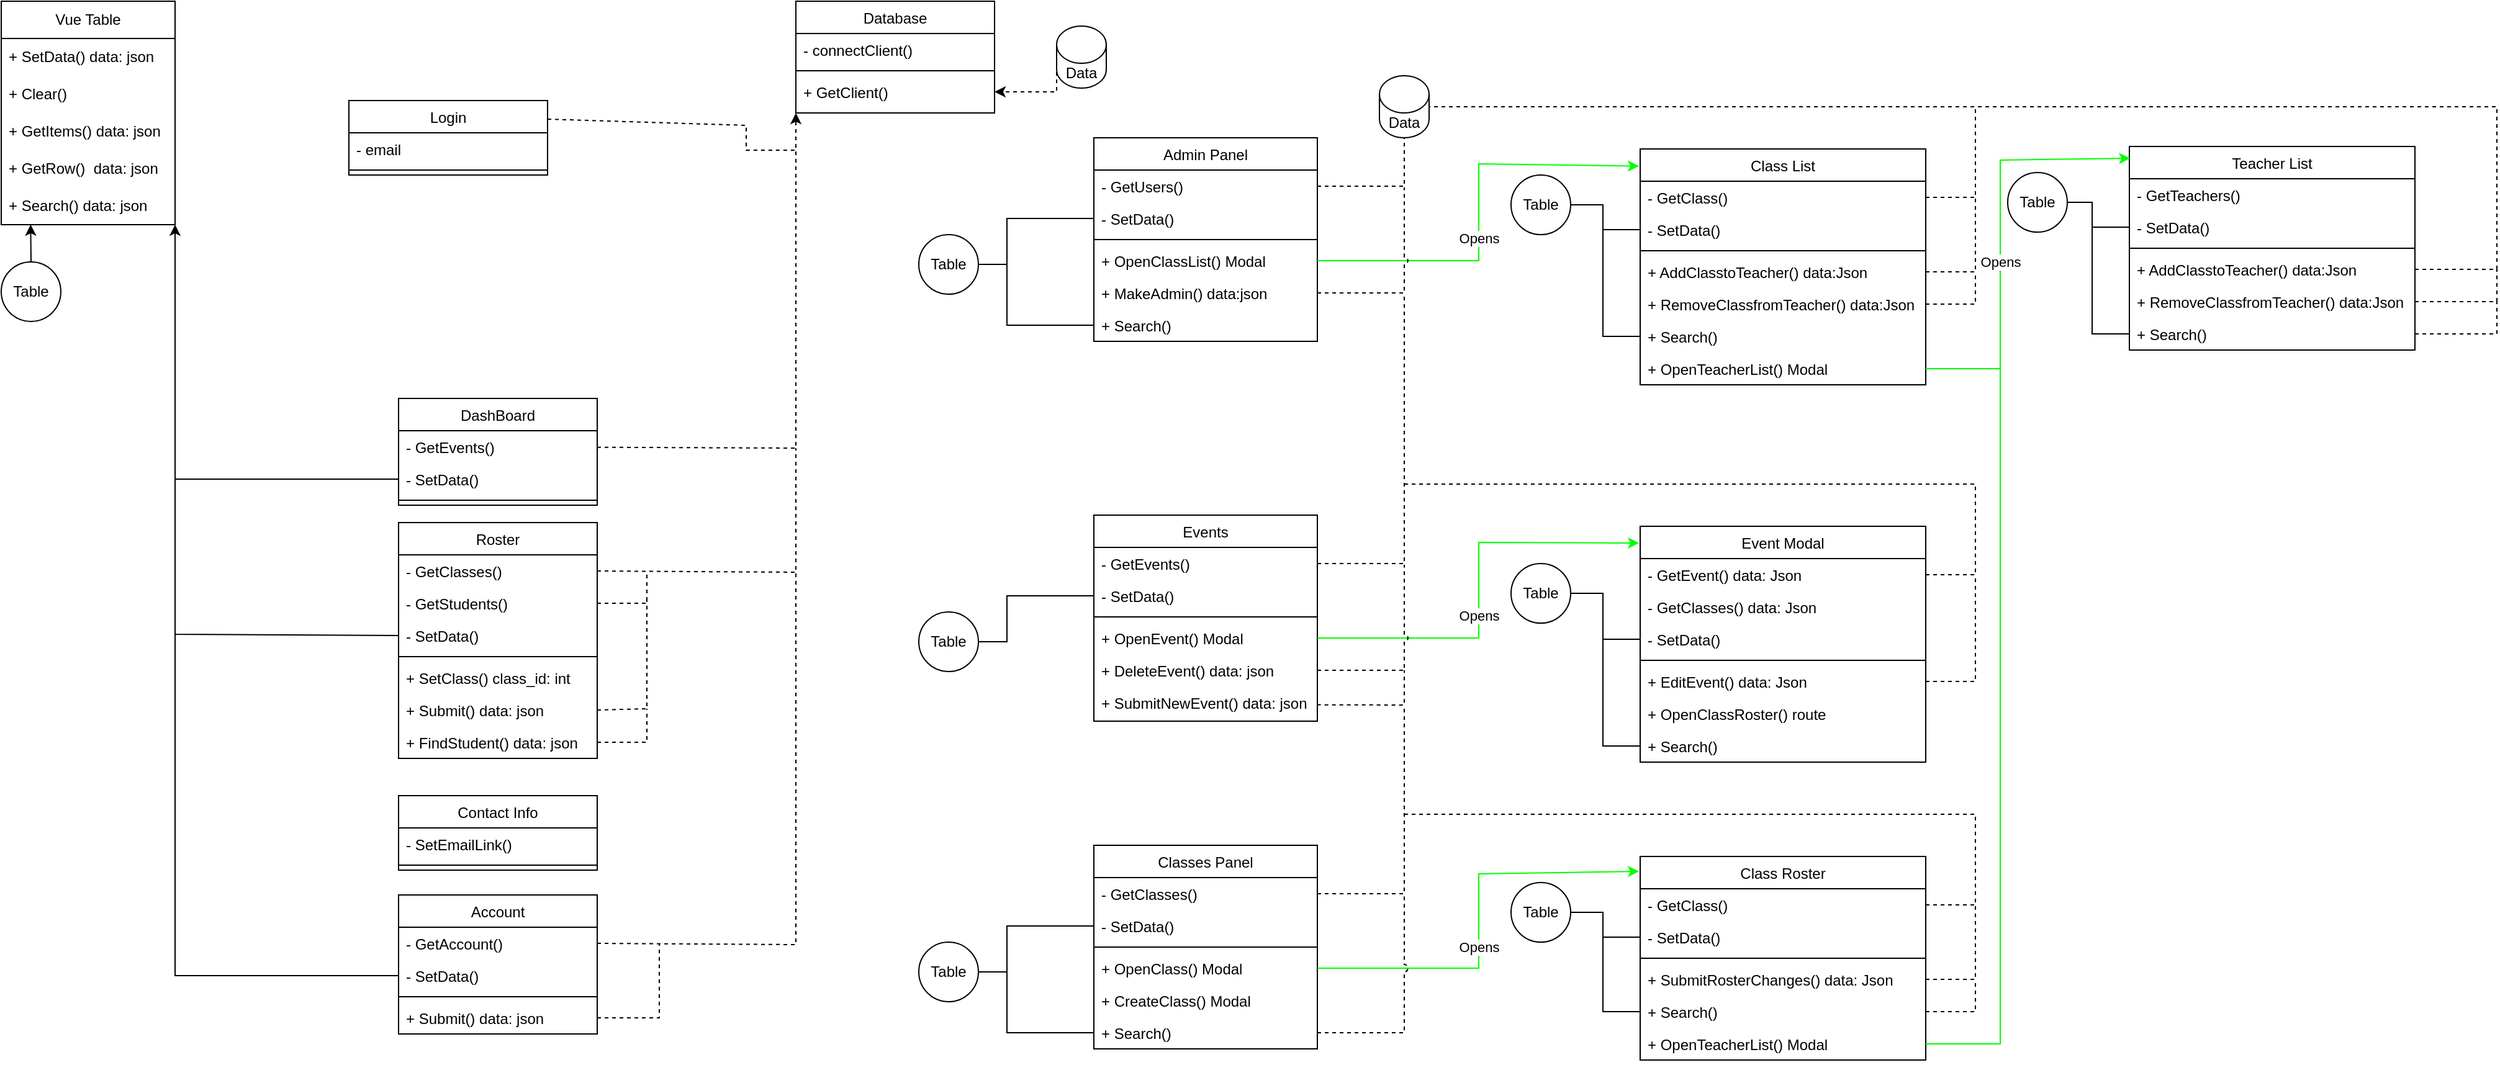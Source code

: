 <mxfile version="22.1.8" type="device">
  <diagram id="C5RBs43oDa-KdzZeNtuy" name="Page-1">
    <mxGraphModel dx="954" dy="557" grid="1" gridSize="10" guides="1" tooltips="1" connect="1" arrows="1" fold="1" page="1" pageScale="1" pageWidth="827" pageHeight="1169" math="0" shadow="0">
      <root>
        <mxCell id="WIyWlLk6GJQsqaUBKTNV-0" />
        <mxCell id="WIyWlLk6GJQsqaUBKTNV-1" parent="WIyWlLk6GJQsqaUBKTNV-0" />
        <mxCell id="zkfFHV4jXpPFQw0GAbJ--17" value="Login" style="swimlane;fontStyle=0;align=center;verticalAlign=top;childLayout=stackLayout;horizontal=1;startSize=26;horizontalStack=0;resizeParent=1;resizeLast=0;collapsible=1;marginBottom=0;rounded=0;shadow=0;strokeWidth=1;" parent="WIyWlLk6GJQsqaUBKTNV-1" vertex="1">
          <mxGeometry x="320" y="120" width="160" height="60" as="geometry">
            <mxRectangle x="550" y="140" width="160" height="26" as="alternateBounds" />
          </mxGeometry>
        </mxCell>
        <mxCell id="zkfFHV4jXpPFQw0GAbJ--18" value="- email" style="text;align=left;verticalAlign=top;spacingLeft=4;spacingRight=4;overflow=hidden;rotatable=0;points=[[0,0.5],[1,0.5]];portConstraint=eastwest;rounded=0;" parent="zkfFHV4jXpPFQw0GAbJ--17" vertex="1">
          <mxGeometry y="26" width="160" height="26" as="geometry" />
        </mxCell>
        <mxCell id="zkfFHV4jXpPFQw0GAbJ--23" value="" style="line;html=1;strokeWidth=1;align=left;verticalAlign=middle;spacingTop=-1;spacingLeft=3;spacingRight=3;rotatable=0;labelPosition=right;points=[];portConstraint=eastwest;rounded=0;" parent="zkfFHV4jXpPFQw0GAbJ--17" vertex="1">
          <mxGeometry y="52" width="160" height="8" as="geometry" />
        </mxCell>
        <mxCell id="TysLrYT8rAFehXra0f7t-1" value="Vue Table" style="swimlane;fontStyle=0;childLayout=stackLayout;horizontal=1;startSize=30;horizontalStack=0;resizeParent=1;resizeParentMax=0;resizeLast=0;collapsible=1;marginBottom=0;whiteSpace=wrap;html=1;rounded=0;" parent="WIyWlLk6GJQsqaUBKTNV-1" vertex="1">
          <mxGeometry x="40" y="40" width="140" height="180" as="geometry" />
        </mxCell>
        <mxCell id="TysLrYT8rAFehXra0f7t-2" value="+ SetData() data: json" style="text;strokeColor=none;fillColor=none;align=left;verticalAlign=middle;spacingLeft=4;spacingRight=4;overflow=hidden;points=[[0,0.5],[1,0.5]];portConstraint=eastwest;rotatable=0;whiteSpace=wrap;html=1;rounded=0;" parent="TysLrYT8rAFehXra0f7t-1" vertex="1">
          <mxGeometry y="30" width="140" height="30" as="geometry" />
        </mxCell>
        <mxCell id="TysLrYT8rAFehXra0f7t-3" value="+ Clear()" style="text;strokeColor=none;fillColor=none;align=left;verticalAlign=middle;spacingLeft=4;spacingRight=4;overflow=hidden;points=[[0,0.5],[1,0.5]];portConstraint=eastwest;rotatable=0;whiteSpace=wrap;html=1;rounded=0;" parent="TysLrYT8rAFehXra0f7t-1" vertex="1">
          <mxGeometry y="60" width="140" height="30" as="geometry" />
        </mxCell>
        <mxCell id="TysLrYT8rAFehXra0f7t-4" value="+ GetItems() data: json" style="text;strokeColor=none;fillColor=none;align=left;verticalAlign=middle;spacingLeft=4;spacingRight=4;overflow=hidden;points=[[0,0.5],[1,0.5]];portConstraint=eastwest;rotatable=0;whiteSpace=wrap;html=1;rounded=0;" parent="TysLrYT8rAFehXra0f7t-1" vertex="1">
          <mxGeometry y="90" width="140" height="30" as="geometry" />
        </mxCell>
        <mxCell id="TysLrYT8rAFehXra0f7t-5" value="+ GetRow()&amp;nbsp; data: json" style="text;strokeColor=none;fillColor=none;align=left;verticalAlign=middle;spacingLeft=4;spacingRight=4;overflow=hidden;points=[[0,0.5],[1,0.5]];portConstraint=eastwest;rotatable=0;whiteSpace=wrap;html=1;rounded=0;" parent="TysLrYT8rAFehXra0f7t-1" vertex="1">
          <mxGeometry y="120" width="140" height="30" as="geometry" />
        </mxCell>
        <mxCell id="TysLrYT8rAFehXra0f7t-20" value="+ Search() data: json" style="text;strokeColor=none;fillColor=none;align=left;verticalAlign=middle;spacingLeft=4;spacingRight=4;overflow=hidden;points=[[0,0.5],[1,0.5]];portConstraint=eastwest;rotatable=0;whiteSpace=wrap;html=1;rounded=0;" parent="TysLrYT8rAFehXra0f7t-1" vertex="1">
          <mxGeometry y="150" width="140" height="30" as="geometry" />
        </mxCell>
        <mxCell id="TysLrYT8rAFehXra0f7t-6" value="DashBoard" style="swimlane;fontStyle=0;align=center;verticalAlign=top;childLayout=stackLayout;horizontal=1;startSize=26;horizontalStack=0;resizeParent=1;resizeLast=0;collapsible=1;marginBottom=0;rounded=0;shadow=0;strokeWidth=1;" parent="WIyWlLk6GJQsqaUBKTNV-1" vertex="1">
          <mxGeometry x="360" y="360" width="160" height="86" as="geometry">
            <mxRectangle x="550" y="140" width="160" height="26" as="alternateBounds" />
          </mxGeometry>
        </mxCell>
        <mxCell id="TysLrYT8rAFehXra0f7t-7" value="- GetEvents()" style="text;align=left;verticalAlign=top;spacingLeft=4;spacingRight=4;overflow=hidden;rotatable=0;points=[[0,0.5],[1,0.5]];portConstraint=eastwest;rounded=0;" parent="TysLrYT8rAFehXra0f7t-6" vertex="1">
          <mxGeometry y="26" width="160" height="26" as="geometry" />
        </mxCell>
        <mxCell id="TysLrYT8rAFehXra0f7t-8" value="- SetData()" style="text;align=left;verticalAlign=top;spacingLeft=4;spacingRight=4;overflow=hidden;rotatable=0;points=[[0,0.5],[1,0.5]];portConstraint=eastwest;rounded=0;shadow=0;html=0;" parent="TysLrYT8rAFehXra0f7t-6" vertex="1">
          <mxGeometry y="52" width="160" height="26" as="geometry" />
        </mxCell>
        <mxCell id="TysLrYT8rAFehXra0f7t-9" value="" style="line;html=1;strokeWidth=1;align=left;verticalAlign=middle;spacingTop=-1;spacingLeft=3;spacingRight=3;rotatable=0;labelPosition=right;points=[];portConstraint=eastwest;rounded=0;" parent="TysLrYT8rAFehXra0f7t-6" vertex="1">
          <mxGeometry y="78" width="160" height="8" as="geometry" />
        </mxCell>
        <mxCell id="TysLrYT8rAFehXra0f7t-12" value="" style="endArrow=classic;html=1;rounded=0;exitX=0;exitY=0.5;exitDx=0;exitDy=0;" parent="WIyWlLk6GJQsqaUBKTNV-1" source="TysLrYT8rAFehXra0f7t-8" edge="1">
          <mxGeometry width="50" height="50" relative="1" as="geometry">
            <mxPoint x="260" y="340" as="sourcePoint" />
            <mxPoint x="180" y="220" as="targetPoint" />
            <Array as="points">
              <mxPoint x="180" y="425" />
            </Array>
          </mxGeometry>
        </mxCell>
        <mxCell id="TysLrYT8rAFehXra0f7t-13" value="Database" style="swimlane;fontStyle=0;align=center;verticalAlign=top;childLayout=stackLayout;horizontal=1;startSize=26;horizontalStack=0;resizeParent=1;resizeLast=0;collapsible=1;marginBottom=0;rounded=0;shadow=0;strokeWidth=1;" parent="WIyWlLk6GJQsqaUBKTNV-1" vertex="1">
          <mxGeometry x="680" y="40" width="160" height="90" as="geometry">
            <mxRectangle x="550" y="140" width="160" height="26" as="alternateBounds" />
          </mxGeometry>
        </mxCell>
        <mxCell id="TysLrYT8rAFehXra0f7t-14" value="- connectClient()" style="text;align=left;verticalAlign=top;spacingLeft=4;spacingRight=4;overflow=hidden;rotatable=0;points=[[0,0.5],[1,0.5]];portConstraint=eastwest;rounded=0;" parent="TysLrYT8rAFehXra0f7t-13" vertex="1">
          <mxGeometry y="26" width="160" height="26" as="geometry" />
        </mxCell>
        <mxCell id="TysLrYT8rAFehXra0f7t-16" value="" style="line;html=1;strokeWidth=1;align=left;verticalAlign=middle;spacingTop=-1;spacingLeft=3;spacingRight=3;rotatable=0;labelPosition=right;points=[];portConstraint=eastwest;rounded=0;" parent="TysLrYT8rAFehXra0f7t-13" vertex="1">
          <mxGeometry y="52" width="160" height="8" as="geometry" />
        </mxCell>
        <mxCell id="TysLrYT8rAFehXra0f7t-17" value="+ GetClient()" style="text;align=left;verticalAlign=top;spacingLeft=4;spacingRight=4;overflow=hidden;rotatable=0;points=[[0,0.5],[1,0.5]];portConstraint=eastwest;rounded=0;" parent="TysLrYT8rAFehXra0f7t-13" vertex="1">
          <mxGeometry y="60" width="160" height="26" as="geometry" />
        </mxCell>
        <mxCell id="TysLrYT8rAFehXra0f7t-19" value="" style="endArrow=classic;html=1;rounded=0;entryX=0;entryY=1;entryDx=0;entryDy=0;dashed=1;" parent="WIyWlLk6GJQsqaUBKTNV-1" source="TysLrYT8rAFehXra0f7t-7" target="TysLrYT8rAFehXra0f7t-13" edge="1">
          <mxGeometry width="50" height="50" relative="1" as="geometry">
            <mxPoint x="620" y="400" as="sourcePoint" />
            <mxPoint x="670" y="350" as="targetPoint" />
            <Array as="points">
              <mxPoint x="680" y="400" />
            </Array>
          </mxGeometry>
        </mxCell>
        <mxCell id="TysLrYT8rAFehXra0f7t-21" value="Roster" style="swimlane;fontStyle=0;align=center;verticalAlign=top;childLayout=stackLayout;horizontal=1;startSize=26;horizontalStack=0;resizeParent=1;resizeLast=0;collapsible=1;marginBottom=0;rounded=0;shadow=0;strokeWidth=1;" parent="WIyWlLk6GJQsqaUBKTNV-1" vertex="1">
          <mxGeometry x="360" y="460" width="160" height="190" as="geometry">
            <mxRectangle x="550" y="140" width="160" height="26" as="alternateBounds" />
          </mxGeometry>
        </mxCell>
        <mxCell id="TysLrYT8rAFehXra0f7t-22" value="- GetClasses()" style="text;align=left;verticalAlign=top;spacingLeft=4;spacingRight=4;overflow=hidden;rotatable=0;points=[[0,0.5],[1,0.5]];portConstraint=eastwest;rounded=0;" parent="TysLrYT8rAFehXra0f7t-21" vertex="1">
          <mxGeometry y="26" width="160" height="26" as="geometry" />
        </mxCell>
        <mxCell id="TysLrYT8rAFehXra0f7t-25" value="- GetStudents()" style="text;align=left;verticalAlign=top;spacingLeft=4;spacingRight=4;overflow=hidden;rotatable=0;points=[[0,0.5],[1,0.5]];portConstraint=eastwest;rounded=0;" parent="TysLrYT8rAFehXra0f7t-21" vertex="1">
          <mxGeometry y="52" width="160" height="26" as="geometry" />
        </mxCell>
        <mxCell id="TysLrYT8rAFehXra0f7t-23" value="- SetData()" style="text;align=left;verticalAlign=top;spacingLeft=4;spacingRight=4;overflow=hidden;rotatable=0;points=[[0,0.5],[1,0.5]];portConstraint=eastwest;rounded=0;shadow=0;html=0;" parent="TysLrYT8rAFehXra0f7t-21" vertex="1">
          <mxGeometry y="78" width="160" height="26" as="geometry" />
        </mxCell>
        <mxCell id="TysLrYT8rAFehXra0f7t-24" value="" style="line;html=1;strokeWidth=1;align=left;verticalAlign=middle;spacingTop=-1;spacingLeft=3;spacingRight=3;rotatable=0;labelPosition=right;points=[];portConstraint=eastwest;rounded=0;" parent="TysLrYT8rAFehXra0f7t-21" vertex="1">
          <mxGeometry y="104" width="160" height="8" as="geometry" />
        </mxCell>
        <mxCell id="TysLrYT8rAFehXra0f7t-26" value="+ SetClass() class_id: int" style="text;align=left;verticalAlign=top;spacingLeft=4;spacingRight=4;overflow=hidden;rotatable=0;points=[[0,0.5],[1,0.5]];portConstraint=eastwest;rounded=0;shadow=0;html=0;" parent="TysLrYT8rAFehXra0f7t-21" vertex="1">
          <mxGeometry y="112" width="160" height="26" as="geometry" />
        </mxCell>
        <mxCell id="TysLrYT8rAFehXra0f7t-29" value="+ Submit() data: json" style="text;align=left;verticalAlign=top;spacingLeft=4;spacingRight=4;overflow=hidden;rotatable=0;points=[[0,0.5],[1,0.5]];portConstraint=eastwest;rounded=0;shadow=0;html=0;" parent="TysLrYT8rAFehXra0f7t-21" vertex="1">
          <mxGeometry y="138" width="160" height="26" as="geometry" />
        </mxCell>
        <mxCell id="TysLrYT8rAFehXra0f7t-49" value="+ FindStudent() data: json" style="text;align=left;verticalAlign=top;spacingLeft=4;spacingRight=4;overflow=hidden;rotatable=0;points=[[0,0.5],[1,0.5]];portConstraint=eastwest;rounded=0;shadow=0;html=0;" parent="TysLrYT8rAFehXra0f7t-21" vertex="1">
          <mxGeometry y="164" width="160" height="26" as="geometry" />
        </mxCell>
        <mxCell id="TysLrYT8rAFehXra0f7t-27" value="" style="endArrow=none;html=1;rounded=0;exitX=0;exitY=0.5;exitDx=0;exitDy=0;" parent="WIyWlLk6GJQsqaUBKTNV-1" source="TysLrYT8rAFehXra0f7t-23" edge="1">
          <mxGeometry width="50" height="50" relative="1" as="geometry">
            <mxPoint x="420" y="490" as="sourcePoint" />
            <mxPoint x="180" y="420" as="targetPoint" />
            <Array as="points">
              <mxPoint x="180" y="550" />
            </Array>
          </mxGeometry>
        </mxCell>
        <mxCell id="TysLrYT8rAFehXra0f7t-28" value="" style="endArrow=none;dashed=1;html=1;rounded=0;exitX=1;exitY=0.5;exitDx=0;exitDy=0;" parent="WIyWlLk6GJQsqaUBKTNV-1" source="TysLrYT8rAFehXra0f7t-22" edge="1">
          <mxGeometry width="50" height="50" relative="1" as="geometry">
            <mxPoint x="610" y="550" as="sourcePoint" />
            <mxPoint x="680" y="400" as="targetPoint" />
            <Array as="points">
              <mxPoint x="680" y="500" />
            </Array>
          </mxGeometry>
        </mxCell>
        <mxCell id="TysLrYT8rAFehXra0f7t-30" value="" style="endArrow=none;dashed=1;html=1;rounded=0;exitX=1;exitY=0.5;exitDx=0;exitDy=0;" parent="WIyWlLk6GJQsqaUBKTNV-1" source="TysLrYT8rAFehXra0f7t-29" edge="1">
          <mxGeometry width="50" height="50" relative="1" as="geometry">
            <mxPoint x="570" y="640" as="sourcePoint" />
            <mxPoint x="560" y="520" as="targetPoint" />
            <Array as="points">
              <mxPoint x="560" y="610" />
            </Array>
          </mxGeometry>
        </mxCell>
        <mxCell id="TysLrYT8rAFehXra0f7t-31" value="" style="endArrow=none;dashed=1;html=1;rounded=0;exitX=1;exitY=0.5;exitDx=0;exitDy=0;" parent="WIyWlLk6GJQsqaUBKTNV-1" source="TysLrYT8rAFehXra0f7t-25" edge="1">
          <mxGeometry width="50" height="50" relative="1" as="geometry">
            <mxPoint x="530" y="560" as="sourcePoint" />
            <mxPoint x="560" y="500" as="targetPoint" />
            <Array as="points">
              <mxPoint x="560" y="525" />
            </Array>
          </mxGeometry>
        </mxCell>
        <mxCell id="TysLrYT8rAFehXra0f7t-32" value="" style="endArrow=none;dashed=1;html=1;rounded=0;exitX=1;exitY=0.25;exitDx=0;exitDy=0;" parent="WIyWlLk6GJQsqaUBKTNV-1" source="zkfFHV4jXpPFQw0GAbJ--17" edge="1">
          <mxGeometry width="50" height="50" relative="1" as="geometry">
            <mxPoint x="510" y="140" as="sourcePoint" />
            <mxPoint x="680" y="160" as="targetPoint" />
            <Array as="points">
              <mxPoint x="640" y="140" />
              <mxPoint x="640" y="160" />
            </Array>
          </mxGeometry>
        </mxCell>
        <mxCell id="TysLrYT8rAFehXra0f7t-50" value="" style="endArrow=none;dashed=1;html=1;rounded=0;exitX=1;exitY=0.5;exitDx=0;exitDy=0;" parent="WIyWlLk6GJQsqaUBKTNV-1" source="TysLrYT8rAFehXra0f7t-49" edge="1">
          <mxGeometry width="50" height="50" relative="1" as="geometry">
            <mxPoint x="550" y="680" as="sourcePoint" />
            <mxPoint x="560" y="610" as="targetPoint" />
            <Array as="points">
              <mxPoint x="560" y="637" />
            </Array>
          </mxGeometry>
        </mxCell>
        <mxCell id="TysLrYT8rAFehXra0f7t-51" value="Admin Panel" style="swimlane;fontStyle=0;align=center;verticalAlign=top;childLayout=stackLayout;horizontal=1;startSize=26;horizontalStack=0;resizeParent=1;resizeLast=0;collapsible=1;marginBottom=0;rounded=0;shadow=0;strokeWidth=1;" parent="WIyWlLk6GJQsqaUBKTNV-1" vertex="1">
          <mxGeometry x="920" y="150" width="180" height="164" as="geometry">
            <mxRectangle x="550" y="140" width="160" height="26" as="alternateBounds" />
          </mxGeometry>
        </mxCell>
        <mxCell id="TysLrYT8rAFehXra0f7t-52" value="- GetUsers()" style="text;align=left;verticalAlign=top;spacingLeft=4;spacingRight=4;overflow=hidden;rotatable=0;points=[[0,0.5],[1,0.5]];portConstraint=eastwest;rounded=0;" parent="TysLrYT8rAFehXra0f7t-51" vertex="1">
          <mxGeometry y="26" width="180" height="26" as="geometry" />
        </mxCell>
        <mxCell id="TysLrYT8rAFehXra0f7t-53" value="- SetData()" style="text;align=left;verticalAlign=top;spacingLeft=4;spacingRight=4;overflow=hidden;rotatable=0;points=[[0,0.5],[1,0.5]];portConstraint=eastwest;rounded=0;shadow=0;html=0;" parent="TysLrYT8rAFehXra0f7t-51" vertex="1">
          <mxGeometry y="52" width="180" height="26" as="geometry" />
        </mxCell>
        <mxCell id="TysLrYT8rAFehXra0f7t-54" value="" style="line;html=1;strokeWidth=1;align=left;verticalAlign=middle;spacingTop=-1;spacingLeft=3;spacingRight=3;rotatable=0;labelPosition=right;points=[];portConstraint=eastwest;rounded=0;" parent="TysLrYT8rAFehXra0f7t-51" vertex="1">
          <mxGeometry y="78" width="180" height="8" as="geometry" />
        </mxCell>
        <mxCell id="TysLrYT8rAFehXra0f7t-55" value="+ OpenClassList() Modal" style="text;align=left;verticalAlign=top;spacingLeft=4;spacingRight=4;overflow=hidden;rotatable=0;points=[[0,0.5],[1,0.5]];portConstraint=eastwest;rounded=0;shadow=0;html=0;" parent="TysLrYT8rAFehXra0f7t-51" vertex="1">
          <mxGeometry y="86" width="180" height="26" as="geometry" />
        </mxCell>
        <mxCell id="TysLrYT8rAFehXra0f7t-91" value="+ MakeAdmin() data:json" style="text;align=left;verticalAlign=top;spacingLeft=4;spacingRight=4;overflow=hidden;rotatable=0;points=[[0,0.5],[1,0.5]];portConstraint=eastwest;rounded=0;shadow=0;html=0;" parent="TysLrYT8rAFehXra0f7t-51" vertex="1">
          <mxGeometry y="112" width="180" height="26" as="geometry" />
        </mxCell>
        <mxCell id="TysLrYT8rAFehXra0f7t-58" value="+ Search()" style="text;align=left;verticalAlign=top;spacingLeft=4;spacingRight=4;overflow=hidden;rotatable=0;points=[[0,0.5],[1,0.5]];portConstraint=eastwest;rounded=0;shadow=0;html=0;" parent="TysLrYT8rAFehXra0f7t-51" vertex="1">
          <mxGeometry y="138" width="180" height="26" as="geometry" />
        </mxCell>
        <mxCell id="TysLrYT8rAFehXra0f7t-61" value="Class List" style="swimlane;fontStyle=0;align=center;verticalAlign=top;childLayout=stackLayout;horizontal=1;startSize=26;horizontalStack=0;resizeParent=1;resizeLast=0;collapsible=1;marginBottom=0;rounded=0;shadow=0;strokeWidth=1;" parent="WIyWlLk6GJQsqaUBKTNV-1" vertex="1">
          <mxGeometry x="1360" y="159" width="230" height="190" as="geometry">
            <mxRectangle x="550" y="140" width="160" height="26" as="alternateBounds" />
          </mxGeometry>
        </mxCell>
        <mxCell id="TysLrYT8rAFehXra0f7t-62" value="- GetClass()" style="text;align=left;verticalAlign=top;spacingLeft=4;spacingRight=4;overflow=hidden;rotatable=0;points=[[0,0.5],[1,0.5]];portConstraint=eastwest;rounded=0;" parent="TysLrYT8rAFehXra0f7t-61" vertex="1">
          <mxGeometry y="26" width="230" height="26" as="geometry" />
        </mxCell>
        <mxCell id="TysLrYT8rAFehXra0f7t-63" value="- SetData()" style="text;align=left;verticalAlign=top;spacingLeft=4;spacingRight=4;overflow=hidden;rotatable=0;points=[[0,0.5],[1,0.5]];portConstraint=eastwest;rounded=0;shadow=0;html=0;" parent="TysLrYT8rAFehXra0f7t-61" vertex="1">
          <mxGeometry y="52" width="230" height="26" as="geometry" />
        </mxCell>
        <mxCell id="TysLrYT8rAFehXra0f7t-64" value="" style="line;html=1;strokeWidth=1;align=left;verticalAlign=middle;spacingTop=-1;spacingLeft=3;spacingRight=3;rotatable=0;labelPosition=right;points=[];portConstraint=eastwest;rounded=0;" parent="TysLrYT8rAFehXra0f7t-61" vertex="1">
          <mxGeometry y="78" width="230" height="8" as="geometry" />
        </mxCell>
        <mxCell id="TysLrYT8rAFehXra0f7t-65" value="+ AddClasstoTeacher() data:Json" style="text;align=left;verticalAlign=top;spacingLeft=4;spacingRight=4;overflow=hidden;rotatable=0;points=[[0,0.5],[1,0.5]];portConstraint=eastwest;rounded=0;shadow=0;html=0;" parent="TysLrYT8rAFehXra0f7t-61" vertex="1">
          <mxGeometry y="86" width="230" height="26" as="geometry" />
        </mxCell>
        <mxCell id="TysLrYT8rAFehXra0f7t-66" value="+ RemoveClassfromTeacher() data:Json" style="text;align=left;verticalAlign=top;spacingLeft=4;spacingRight=4;overflow=hidden;rotatable=0;points=[[0,0.5],[1,0.5]];portConstraint=eastwest;rounded=0;shadow=0;html=0;" parent="TysLrYT8rAFehXra0f7t-61" vertex="1">
          <mxGeometry y="112" width="230" height="26" as="geometry" />
        </mxCell>
        <mxCell id="TysLrYT8rAFehXra0f7t-68" value="+ Search()" style="text;align=left;verticalAlign=top;spacingLeft=4;spacingRight=4;overflow=hidden;rotatable=0;points=[[0,0.5],[1,0.5]];portConstraint=eastwest;rounded=0;shadow=0;html=0;" parent="TysLrYT8rAFehXra0f7t-61" vertex="1">
          <mxGeometry y="138" width="230" height="26" as="geometry" />
        </mxCell>
        <mxCell id="TysLrYT8rAFehXra0f7t-127" value="+ OpenTeacherList() Modal" style="text;align=left;verticalAlign=top;spacingLeft=4;spacingRight=4;overflow=hidden;rotatable=0;points=[[0,0.5],[1,0.5]];portConstraint=eastwest;rounded=0;shadow=0;html=0;" parent="TysLrYT8rAFehXra0f7t-61" vertex="1">
          <mxGeometry y="164" width="230" height="26" as="geometry" />
        </mxCell>
        <mxCell id="TysLrYT8rAFehXra0f7t-69" value="" style="endArrow=classic;html=1;rounded=0;exitX=1;exitY=0.5;exitDx=0;exitDy=0;fontColor=#000000;strokeColor=#00FF00;entryX=-0.004;entryY=0.073;entryDx=0;entryDy=0;entryPerimeter=0;" parent="WIyWlLk6GJQsqaUBKTNV-1" source="TysLrYT8rAFehXra0f7t-55" target="TysLrYT8rAFehXra0f7t-61" edge="1">
          <mxGeometry width="50" height="50" relative="1" as="geometry">
            <mxPoint x="1170" y="300" as="sourcePoint" />
            <mxPoint x="1220" y="250" as="targetPoint" />
            <Array as="points">
              <mxPoint x="1230" y="249" />
              <mxPoint x="1230" y="171" />
            </Array>
          </mxGeometry>
        </mxCell>
        <mxCell id="TysLrYT8rAFehXra0f7t-70" value="Opens" style="edgeLabel;html=1;align=center;verticalAlign=middle;resizable=0;points=[];rounded=0;" parent="TysLrYT8rAFehXra0f7t-69" vertex="1" connectable="0">
          <mxGeometry x="-0.12" relative="1" as="geometry">
            <mxPoint as="offset" />
          </mxGeometry>
        </mxCell>
        <mxCell id="TysLrYT8rAFehXra0f7t-71" value="Table" style="ellipse;whiteSpace=wrap;html=1;aspect=fixed;rounded=0;" parent="WIyWlLk6GJQsqaUBKTNV-1" vertex="1">
          <mxGeometry x="1256" y="180" width="48" height="48" as="geometry" />
        </mxCell>
        <mxCell id="TysLrYT8rAFehXra0f7t-72" value="" style="endArrow=none;html=1;rounded=0;exitX=1;exitY=0.5;exitDx=0;exitDy=0;entryX=0;entryY=0.5;entryDx=0;entryDy=0;" parent="WIyWlLk6GJQsqaUBKTNV-1" source="TysLrYT8rAFehXra0f7t-71" target="TysLrYT8rAFehXra0f7t-63" edge="1">
          <mxGeometry width="50" height="50" relative="1" as="geometry">
            <mxPoint x="1320" y="240" as="sourcePoint" />
            <mxPoint x="1370" y="190" as="targetPoint" />
            <Array as="points">
              <mxPoint x="1330" y="204" />
              <mxPoint x="1330" y="224" />
            </Array>
          </mxGeometry>
        </mxCell>
        <mxCell id="TysLrYT8rAFehXra0f7t-73" value="Table" style="ellipse;whiteSpace=wrap;html=1;aspect=fixed;rounded=0;" parent="WIyWlLk6GJQsqaUBKTNV-1" vertex="1">
          <mxGeometry x="40" y="250" width="48" height="48" as="geometry" />
        </mxCell>
        <mxCell id="TysLrYT8rAFehXra0f7t-74" value="" style="endArrow=classic;html=1;rounded=0;exitX=0.5;exitY=0;exitDx=0;exitDy=0;entryX=0.169;entryY=0.997;entryDx=0;entryDy=0;entryPerimeter=0;" parent="WIyWlLk6GJQsqaUBKTNV-1" source="TysLrYT8rAFehXra0f7t-73" target="TysLrYT8rAFehXra0f7t-20" edge="1">
          <mxGeometry width="50" height="50" relative="1" as="geometry">
            <mxPoint x="50" y="270" as="sourcePoint" />
            <mxPoint x="100" y="220" as="targetPoint" />
          </mxGeometry>
        </mxCell>
        <mxCell id="TysLrYT8rAFehXra0f7t-75" value="Table" style="ellipse;whiteSpace=wrap;html=1;aspect=fixed;rounded=0;" parent="WIyWlLk6GJQsqaUBKTNV-1" vertex="1">
          <mxGeometry x="779" y="228" width="48" height="48" as="geometry" />
        </mxCell>
        <mxCell id="TysLrYT8rAFehXra0f7t-78" value="" style="endArrow=none;html=1;rounded=0;jumpStyle=sharp;exitX=0;exitY=0.5;exitDx=0;exitDy=0;" parent="WIyWlLk6GJQsqaUBKTNV-1" source="TysLrYT8rAFehXra0f7t-68" edge="1">
          <mxGeometry width="50" height="50" relative="1" as="geometry">
            <mxPoint x="1330" y="330" as="sourcePoint" />
            <mxPoint x="1330" y="224" as="targetPoint" />
            <Array as="points">
              <mxPoint x="1330" y="310" />
            </Array>
          </mxGeometry>
        </mxCell>
        <mxCell id="TysLrYT8rAFehXra0f7t-80" value="Data" style="shape=cylinder3;whiteSpace=wrap;html=1;boundedLbl=1;backgroundOutline=1;size=15;rounded=0;" parent="WIyWlLk6GJQsqaUBKTNV-1" vertex="1">
          <mxGeometry x="1150" y="100" width="40" height="50" as="geometry" />
        </mxCell>
        <mxCell id="TysLrYT8rAFehXra0f7t-81" value="Data" style="shape=cylinder3;whiteSpace=wrap;html=1;boundedLbl=1;backgroundOutline=1;size=15;rounded=0;" parent="WIyWlLk6GJQsqaUBKTNV-1" vertex="1">
          <mxGeometry x="890" y="60" width="40" height="50" as="geometry" />
        </mxCell>
        <mxCell id="TysLrYT8rAFehXra0f7t-82" value="" style="endArrow=classic;html=1;rounded=0;exitX=0;exitY=0.5;exitDx=0;exitDy=0;exitPerimeter=0;entryX=1;entryY=0.5;entryDx=0;entryDy=0;dashed=1;" parent="WIyWlLk6GJQsqaUBKTNV-1" source="TysLrYT8rAFehXra0f7t-81" target="TysLrYT8rAFehXra0f7t-17" edge="1">
          <mxGeometry width="50" height="50" relative="1" as="geometry">
            <mxPoint x="830" y="210" as="sourcePoint" />
            <mxPoint x="880" y="160" as="targetPoint" />
            <Array as="points">
              <mxPoint x="890" y="113" />
            </Array>
          </mxGeometry>
        </mxCell>
        <mxCell id="TysLrYT8rAFehXra0f7t-83" value="" style="endArrow=none;html=1;rounded=0;entryX=0;entryY=0.5;entryDx=0;entryDy=0;" parent="WIyWlLk6GJQsqaUBKTNV-1" source="TysLrYT8rAFehXra0f7t-75" target="TysLrYT8rAFehXra0f7t-53" edge="1">
          <mxGeometry width="50" height="50" relative="1" as="geometry">
            <mxPoint x="830" y="250" as="sourcePoint" />
            <mxPoint x="910" y="230" as="targetPoint" />
            <Array as="points">
              <mxPoint x="850" y="252" />
              <mxPoint x="850" y="215" />
            </Array>
          </mxGeometry>
        </mxCell>
        <mxCell id="TysLrYT8rAFehXra0f7t-84" value="" style="endArrow=none;html=1;rounded=0;entryX=0;entryY=0.5;entryDx=0;entryDy=0;" parent="WIyWlLk6GJQsqaUBKTNV-1" target="TysLrYT8rAFehXra0f7t-58" edge="1">
          <mxGeometry width="50" height="50" relative="1" as="geometry">
            <mxPoint x="850" y="250" as="sourcePoint" />
            <mxPoint x="920" y="320" as="targetPoint" />
            <Array as="points">
              <mxPoint x="850" y="301" />
            </Array>
          </mxGeometry>
        </mxCell>
        <mxCell id="TysLrYT8rAFehXra0f7t-85" value="" style="endArrow=none;dashed=1;html=1;rounded=0;exitX=1;exitY=0.5;exitDx=0;exitDy=0;entryX=0.5;entryY=1;entryDx=0;entryDy=0;entryPerimeter=0;" parent="WIyWlLk6GJQsqaUBKTNV-1" source="TysLrYT8rAFehXra0f7t-52" target="TysLrYT8rAFehXra0f7t-80" edge="1">
          <mxGeometry width="50" height="50" relative="1" as="geometry">
            <mxPoint x="1130" y="230" as="sourcePoint" />
            <mxPoint x="1180" y="180" as="targetPoint" />
            <Array as="points">
              <mxPoint x="1170" y="189" />
            </Array>
          </mxGeometry>
        </mxCell>
        <mxCell id="TysLrYT8rAFehXra0f7t-86" value="" style="endArrow=none;dashed=1;html=1;rounded=0;exitX=1;exitY=0.5;exitDx=0;exitDy=0;jumpStyle=arc;" parent="WIyWlLk6GJQsqaUBKTNV-1" edge="1">
          <mxGeometry width="50" height="50" relative="1" as="geometry">
            <mxPoint x="1100" y="275.0" as="sourcePoint" />
            <mxPoint x="1170" y="190" as="targetPoint" />
            <Array as="points">
              <mxPoint x="1170" y="275" />
            </Array>
          </mxGeometry>
        </mxCell>
        <mxCell id="TysLrYT8rAFehXra0f7t-88" value="" style="endArrow=none;dashed=1;html=1;rounded=0;entryX=1;entryY=0.5;entryDx=0;entryDy=0;entryPerimeter=0;exitX=1;exitY=0.5;exitDx=0;exitDy=0;" parent="WIyWlLk6GJQsqaUBKTNV-1" source="TysLrYT8rAFehXra0f7t-62" target="TysLrYT8rAFehXra0f7t-80" edge="1">
          <mxGeometry width="50" height="50" relative="1" as="geometry">
            <mxPoint x="1630" y="240" as="sourcePoint" />
            <mxPoint x="1290" y="110" as="targetPoint" />
            <Array as="points">
              <mxPoint x="1630" y="198" />
              <mxPoint x="1630" y="125" />
            </Array>
          </mxGeometry>
        </mxCell>
        <mxCell id="TysLrYT8rAFehXra0f7t-89" value="" style="endArrow=none;dashed=1;html=1;rounded=0;exitX=1;exitY=0.5;exitDx=0;exitDy=0;" parent="WIyWlLk6GJQsqaUBKTNV-1" source="TysLrYT8rAFehXra0f7t-65" edge="1">
          <mxGeometry width="50" height="50" relative="1" as="geometry">
            <mxPoint x="1610" y="270" as="sourcePoint" />
            <mxPoint x="1630" y="198" as="targetPoint" />
            <Array as="points">
              <mxPoint x="1630" y="258" />
            </Array>
          </mxGeometry>
        </mxCell>
        <mxCell id="TysLrYT8rAFehXra0f7t-90" value="" style="endArrow=none;dashed=1;html=1;rounded=0;exitX=1;exitY=0.5;exitDx=0;exitDy=0;" parent="WIyWlLk6GJQsqaUBKTNV-1" source="TysLrYT8rAFehXra0f7t-66" edge="1">
          <mxGeometry width="50" height="50" relative="1" as="geometry">
            <mxPoint x="1620" y="330" as="sourcePoint" />
            <mxPoint x="1630" y="258" as="targetPoint" />
            <Array as="points">
              <mxPoint x="1630" y="284" />
            </Array>
          </mxGeometry>
        </mxCell>
        <mxCell id="TysLrYT8rAFehXra0f7t-93" value="Events" style="swimlane;fontStyle=0;align=center;verticalAlign=top;childLayout=stackLayout;horizontal=1;startSize=26;horizontalStack=0;resizeParent=1;resizeLast=0;collapsible=1;marginBottom=0;rounded=0;shadow=0;strokeWidth=1;" parent="WIyWlLk6GJQsqaUBKTNV-1" vertex="1">
          <mxGeometry x="920" y="454" width="180" height="166" as="geometry">
            <mxRectangle x="550" y="140" width="160" height="26" as="alternateBounds" />
          </mxGeometry>
        </mxCell>
        <mxCell id="TysLrYT8rAFehXra0f7t-94" value="- GetEvents()" style="text;align=left;verticalAlign=top;spacingLeft=4;spacingRight=4;overflow=hidden;rotatable=0;points=[[0,0.5],[1,0.5]];portConstraint=eastwest;rounded=0;" parent="TysLrYT8rAFehXra0f7t-93" vertex="1">
          <mxGeometry y="26" width="180" height="26" as="geometry" />
        </mxCell>
        <mxCell id="TysLrYT8rAFehXra0f7t-95" value="- SetData()" style="text;align=left;verticalAlign=top;spacingLeft=4;spacingRight=4;overflow=hidden;rotatable=0;points=[[0,0.5],[1,0.5]];portConstraint=eastwest;rounded=0;shadow=0;html=0;" parent="TysLrYT8rAFehXra0f7t-93" vertex="1">
          <mxGeometry y="52" width="180" height="26" as="geometry" />
        </mxCell>
        <mxCell id="TysLrYT8rAFehXra0f7t-96" value="" style="line;html=1;strokeWidth=1;align=left;verticalAlign=middle;spacingTop=-1;spacingLeft=3;spacingRight=3;rotatable=0;labelPosition=right;points=[];portConstraint=eastwest;rounded=0;" parent="TysLrYT8rAFehXra0f7t-93" vertex="1">
          <mxGeometry y="78" width="180" height="8" as="geometry" />
        </mxCell>
        <mxCell id="TysLrYT8rAFehXra0f7t-97" value="+ OpenEvent() Modal" style="text;align=left;verticalAlign=top;spacingLeft=4;spacingRight=4;overflow=hidden;rotatable=0;points=[[0,0.5],[1,0.5]];portConstraint=eastwest;rounded=0;shadow=0;html=0;" parent="TysLrYT8rAFehXra0f7t-93" vertex="1">
          <mxGeometry y="86" width="180" height="26" as="geometry" />
        </mxCell>
        <mxCell id="TysLrYT8rAFehXra0f7t-98" value="+ DeleteEvent() data: json" style="text;align=left;verticalAlign=top;spacingLeft=4;spacingRight=4;overflow=hidden;rotatable=0;points=[[0,0.5],[1,0.5]];portConstraint=eastwest;rounded=0;shadow=0;html=0;" parent="TysLrYT8rAFehXra0f7t-93" vertex="1">
          <mxGeometry y="112" width="180" height="26" as="geometry" />
        </mxCell>
        <mxCell id="TysLrYT8rAFehXra0f7t-99" value="+ SubmitNewEvent() data: json" style="text;align=left;verticalAlign=top;spacingLeft=4;spacingRight=4;overflow=hidden;rotatable=0;points=[[0,0.5],[1,0.5]];portConstraint=eastwest;rounded=0;shadow=0;html=0;" parent="TysLrYT8rAFehXra0f7t-93" vertex="1">
          <mxGeometry y="138" width="180" height="26" as="geometry" />
        </mxCell>
        <mxCell id="TysLrYT8rAFehXra0f7t-102" value="Event Modal" style="swimlane;fontStyle=0;align=center;verticalAlign=top;childLayout=stackLayout;horizontal=1;startSize=26;horizontalStack=0;resizeParent=1;resizeLast=0;collapsible=1;marginBottom=0;rounded=0;shadow=0;strokeWidth=1;" parent="WIyWlLk6GJQsqaUBKTNV-1" vertex="1">
          <mxGeometry x="1360" y="463" width="230" height="190" as="geometry">
            <mxRectangle x="550" y="140" width="160" height="26" as="alternateBounds" />
          </mxGeometry>
        </mxCell>
        <mxCell id="TysLrYT8rAFehXra0f7t-103" value="- GetEvent() data: Json" style="text;align=left;verticalAlign=top;spacingLeft=4;spacingRight=4;overflow=hidden;rotatable=0;points=[[0,0.5],[1,0.5]];portConstraint=eastwest;rounded=0;" parent="TysLrYT8rAFehXra0f7t-102" vertex="1">
          <mxGeometry y="26" width="230" height="26" as="geometry" />
        </mxCell>
        <mxCell id="TysLrYT8rAFehXra0f7t-125" value="- GetClasses() data: Json" style="text;align=left;verticalAlign=top;spacingLeft=4;spacingRight=4;overflow=hidden;rotatable=0;points=[[0,0.5],[1,0.5]];portConstraint=eastwest;rounded=0;" parent="TysLrYT8rAFehXra0f7t-102" vertex="1">
          <mxGeometry y="52" width="230" height="26" as="geometry" />
        </mxCell>
        <mxCell id="TysLrYT8rAFehXra0f7t-104" value="- SetData()" style="text;align=left;verticalAlign=top;spacingLeft=4;spacingRight=4;overflow=hidden;rotatable=0;points=[[0,0.5],[1,0.5]];portConstraint=eastwest;rounded=0;shadow=0;html=0;" parent="TysLrYT8rAFehXra0f7t-102" vertex="1">
          <mxGeometry y="78" width="230" height="26" as="geometry" />
        </mxCell>
        <mxCell id="TysLrYT8rAFehXra0f7t-105" value="" style="line;html=1;strokeWidth=1;align=left;verticalAlign=middle;spacingTop=-1;spacingLeft=3;spacingRight=3;rotatable=0;labelPosition=right;points=[];portConstraint=eastwest;rounded=0;" parent="TysLrYT8rAFehXra0f7t-102" vertex="1">
          <mxGeometry y="104" width="230" height="8" as="geometry" />
        </mxCell>
        <mxCell id="TysLrYT8rAFehXra0f7t-106" value="+ EditEvent() data: Json" style="text;align=left;verticalAlign=top;spacingLeft=4;spacingRight=4;overflow=hidden;rotatable=0;points=[[0,0.5],[1,0.5]];portConstraint=eastwest;rounded=0;shadow=0;html=0;" parent="TysLrYT8rAFehXra0f7t-102" vertex="1">
          <mxGeometry y="112" width="230" height="26" as="geometry" />
        </mxCell>
        <mxCell id="TysLrYT8rAFehXra0f7t-107" value="+ OpenClassRoster() route" style="text;align=left;verticalAlign=top;spacingLeft=4;spacingRight=4;overflow=hidden;rotatable=0;points=[[0,0.5],[1,0.5]];portConstraint=eastwest;rounded=0;shadow=0;html=0;" parent="TysLrYT8rAFehXra0f7t-102" vertex="1">
          <mxGeometry y="138" width="230" height="26" as="geometry" />
        </mxCell>
        <mxCell id="TysLrYT8rAFehXra0f7t-108" value="+ Search()" style="text;align=left;verticalAlign=top;spacingLeft=4;spacingRight=4;overflow=hidden;rotatable=0;points=[[0,0.5],[1,0.5]];portConstraint=eastwest;rounded=0;shadow=0;html=0;" parent="TysLrYT8rAFehXra0f7t-102" vertex="1">
          <mxGeometry y="164" width="230" height="26" as="geometry" />
        </mxCell>
        <mxCell id="TysLrYT8rAFehXra0f7t-109" value="" style="endArrow=classic;html=1;rounded=0;exitX=1;exitY=0.5;exitDx=0;exitDy=0;fontColor=#000000;strokeColor=#00FF00;entryX=-0.004;entryY=0.071;entryDx=0;entryDy=0;entryPerimeter=0;" parent="WIyWlLk6GJQsqaUBKTNV-1" source="TysLrYT8rAFehXra0f7t-97" target="TysLrYT8rAFehXra0f7t-102" edge="1">
          <mxGeometry width="50" height="50" relative="1" as="geometry">
            <mxPoint x="1170" y="604" as="sourcePoint" />
            <mxPoint x="1220" y="554" as="targetPoint" />
            <Array as="points">
              <mxPoint x="1230" y="553" />
              <mxPoint x="1230" y="476" />
            </Array>
          </mxGeometry>
        </mxCell>
        <mxCell id="TysLrYT8rAFehXra0f7t-110" value="Opens" style="edgeLabel;html=1;align=center;verticalAlign=middle;resizable=0;points=[];rounded=0;" parent="TysLrYT8rAFehXra0f7t-109" vertex="1" connectable="0">
          <mxGeometry x="-0.12" relative="1" as="geometry">
            <mxPoint as="offset" />
          </mxGeometry>
        </mxCell>
        <mxCell id="TysLrYT8rAFehXra0f7t-111" value="Table" style="ellipse;whiteSpace=wrap;html=1;aspect=fixed;rounded=0;" parent="WIyWlLk6GJQsqaUBKTNV-1" vertex="1">
          <mxGeometry x="1256" y="493" width="48" height="48" as="geometry" />
        </mxCell>
        <mxCell id="TysLrYT8rAFehXra0f7t-112" value="" style="endArrow=none;html=1;rounded=0;exitX=1;exitY=0.5;exitDx=0;exitDy=0;entryX=0;entryY=0.5;entryDx=0;entryDy=0;" parent="WIyWlLk6GJQsqaUBKTNV-1" source="TysLrYT8rAFehXra0f7t-111" target="TysLrYT8rAFehXra0f7t-104" edge="1">
          <mxGeometry width="50" height="50" relative="1" as="geometry">
            <mxPoint x="1320" y="544" as="sourcePoint" />
            <mxPoint x="1370" y="494" as="targetPoint" />
            <Array as="points">
              <mxPoint x="1330" y="517" />
              <mxPoint x="1330" y="554" />
            </Array>
          </mxGeometry>
        </mxCell>
        <mxCell id="TysLrYT8rAFehXra0f7t-113" value="Table" style="ellipse;whiteSpace=wrap;html=1;aspect=fixed;rounded=0;" parent="WIyWlLk6GJQsqaUBKTNV-1" vertex="1">
          <mxGeometry x="779" y="532" width="48" height="48" as="geometry" />
        </mxCell>
        <mxCell id="TysLrYT8rAFehXra0f7t-114" value="" style="endArrow=none;html=1;rounded=0;jumpStyle=sharp;exitX=0;exitY=0.5;exitDx=0;exitDy=0;" parent="WIyWlLk6GJQsqaUBKTNV-1" source="TysLrYT8rAFehXra0f7t-108" edge="1">
          <mxGeometry width="50" height="50" relative="1" as="geometry">
            <mxPoint x="1330" y="634" as="sourcePoint" />
            <mxPoint x="1330" y="554" as="targetPoint" />
            <Array as="points">
              <mxPoint x="1330" y="640" />
            </Array>
          </mxGeometry>
        </mxCell>
        <mxCell id="TysLrYT8rAFehXra0f7t-116" value="" style="endArrow=none;html=1;rounded=0;entryX=0;entryY=0.5;entryDx=0;entryDy=0;" parent="WIyWlLk6GJQsqaUBKTNV-1" source="TysLrYT8rAFehXra0f7t-113" target="TysLrYT8rAFehXra0f7t-95" edge="1">
          <mxGeometry width="50" height="50" relative="1" as="geometry">
            <mxPoint x="830" y="554" as="sourcePoint" />
            <mxPoint x="910" y="534" as="targetPoint" />
            <Array as="points">
              <mxPoint x="850" y="556" />
              <mxPoint x="850" y="519" />
            </Array>
          </mxGeometry>
        </mxCell>
        <mxCell id="TysLrYT8rAFehXra0f7t-118" value="" style="endArrow=none;dashed=1;html=1;rounded=0;exitX=1;exitY=0.5;exitDx=0;exitDy=0;" parent="WIyWlLk6GJQsqaUBKTNV-1" source="TysLrYT8rAFehXra0f7t-94" edge="1">
          <mxGeometry width="50" height="50" relative="1" as="geometry">
            <mxPoint x="1130" y="534" as="sourcePoint" />
            <mxPoint x="1170" y="275" as="targetPoint" />
            <Array as="points">
              <mxPoint x="1170" y="493" />
            </Array>
          </mxGeometry>
        </mxCell>
        <mxCell id="TysLrYT8rAFehXra0f7t-119" value="" style="endArrow=none;dashed=1;html=1;rounded=0;exitX=1;exitY=0.5;exitDx=0;exitDy=0;jumpStyle=arc;" parent="WIyWlLk6GJQsqaUBKTNV-1" source="TysLrYT8rAFehXra0f7t-98" edge="1">
          <mxGeometry width="50" height="50" relative="1" as="geometry">
            <mxPoint x="1140" y="634" as="sourcePoint" />
            <mxPoint x="1170" y="494" as="targetPoint" />
            <Array as="points">
              <mxPoint x="1170" y="579" />
            </Array>
          </mxGeometry>
        </mxCell>
        <mxCell id="TysLrYT8rAFehXra0f7t-120" value="" style="endArrow=none;dashed=1;html=1;rounded=0;exitX=0.999;exitY=0.569;exitDx=0;exitDy=0;exitPerimeter=0;" parent="WIyWlLk6GJQsqaUBKTNV-1" source="TysLrYT8rAFehXra0f7t-99" edge="1">
          <mxGeometry width="50" height="50" relative="1" as="geometry">
            <mxPoint x="1130" y="654" as="sourcePoint" />
            <mxPoint x="1170" y="579" as="targetPoint" />
            <Array as="points">
              <mxPoint x="1170" y="607" />
            </Array>
          </mxGeometry>
        </mxCell>
        <mxCell id="TysLrYT8rAFehXra0f7t-121" value="" style="endArrow=none;dashed=1;html=1;rounded=0;entryX=1;entryY=0.5;entryDx=0;entryDy=0;entryPerimeter=0;exitX=1;exitY=0.5;exitDx=0;exitDy=0;" parent="WIyWlLk6GJQsqaUBKTNV-1" source="TysLrYT8rAFehXra0f7t-103" edge="1">
          <mxGeometry width="50" height="50" relative="1" as="geometry">
            <mxPoint x="1630" y="544" as="sourcePoint" />
            <mxPoint x="1170" y="429" as="targetPoint" />
            <Array as="points">
              <mxPoint x="1630" y="502" />
              <mxPoint x="1630" y="429" />
            </Array>
          </mxGeometry>
        </mxCell>
        <mxCell id="TysLrYT8rAFehXra0f7t-122" value="" style="endArrow=none;dashed=1;html=1;rounded=0;exitX=1;exitY=0.5;exitDx=0;exitDy=0;" parent="WIyWlLk6GJQsqaUBKTNV-1" source="TysLrYT8rAFehXra0f7t-106" edge="1">
          <mxGeometry width="50" height="50" relative="1" as="geometry">
            <mxPoint x="1610" y="574" as="sourcePoint" />
            <mxPoint x="1630" y="502" as="targetPoint" />
            <Array as="points">
              <mxPoint x="1630" y="588" />
            </Array>
          </mxGeometry>
        </mxCell>
        <mxCell id="TysLrYT8rAFehXra0f7t-128" value="Teacher List" style="swimlane;fontStyle=0;align=center;verticalAlign=top;childLayout=stackLayout;horizontal=1;startSize=26;horizontalStack=0;resizeParent=1;resizeLast=0;collapsible=1;marginBottom=0;rounded=0;shadow=0;strokeWidth=1;" parent="WIyWlLk6GJQsqaUBKTNV-1" vertex="1">
          <mxGeometry x="1754" y="157" width="230" height="164" as="geometry">
            <mxRectangle x="550" y="140" width="160" height="26" as="alternateBounds" />
          </mxGeometry>
        </mxCell>
        <mxCell id="TysLrYT8rAFehXra0f7t-129" value="- GetTeachers()" style="text;align=left;verticalAlign=top;spacingLeft=4;spacingRight=4;overflow=hidden;rotatable=0;points=[[0,0.5],[1,0.5]];portConstraint=eastwest;rounded=0;" parent="TysLrYT8rAFehXra0f7t-128" vertex="1">
          <mxGeometry y="26" width="230" height="26" as="geometry" />
        </mxCell>
        <mxCell id="TysLrYT8rAFehXra0f7t-130" value="- SetData()" style="text;align=left;verticalAlign=top;spacingLeft=4;spacingRight=4;overflow=hidden;rotatable=0;points=[[0,0.5],[1,0.5]];portConstraint=eastwest;rounded=0;shadow=0;html=0;" parent="TysLrYT8rAFehXra0f7t-128" vertex="1">
          <mxGeometry y="52" width="230" height="26" as="geometry" />
        </mxCell>
        <mxCell id="TysLrYT8rAFehXra0f7t-131" value="" style="line;html=1;strokeWidth=1;align=left;verticalAlign=middle;spacingTop=-1;spacingLeft=3;spacingRight=3;rotatable=0;labelPosition=right;points=[];portConstraint=eastwest;rounded=0;" parent="TysLrYT8rAFehXra0f7t-128" vertex="1">
          <mxGeometry y="78" width="230" height="8" as="geometry" />
        </mxCell>
        <mxCell id="TysLrYT8rAFehXra0f7t-132" value="+ AddClasstoTeacher() data:Json" style="text;align=left;verticalAlign=top;spacingLeft=4;spacingRight=4;overflow=hidden;rotatable=0;points=[[0,0.5],[1,0.5]];portConstraint=eastwest;rounded=0;shadow=0;html=0;" parent="TysLrYT8rAFehXra0f7t-128" vertex="1">
          <mxGeometry y="86" width="230" height="26" as="geometry" />
        </mxCell>
        <mxCell id="TysLrYT8rAFehXra0f7t-133" value="+ RemoveClassfromTeacher() data:Json" style="text;align=left;verticalAlign=top;spacingLeft=4;spacingRight=4;overflow=hidden;rotatable=0;points=[[0,0.5],[1,0.5]];portConstraint=eastwest;rounded=0;shadow=0;html=0;" parent="TysLrYT8rAFehXra0f7t-128" vertex="1">
          <mxGeometry y="112" width="230" height="26" as="geometry" />
        </mxCell>
        <mxCell id="TysLrYT8rAFehXra0f7t-134" value="+ Search()" style="text;align=left;verticalAlign=top;spacingLeft=4;spacingRight=4;overflow=hidden;rotatable=0;points=[[0,0.5],[1,0.5]];portConstraint=eastwest;rounded=0;shadow=0;html=0;" parent="TysLrYT8rAFehXra0f7t-128" vertex="1">
          <mxGeometry y="138" width="230" height="26" as="geometry" />
        </mxCell>
        <mxCell id="TysLrYT8rAFehXra0f7t-136" value="Table" style="ellipse;whiteSpace=wrap;html=1;aspect=fixed;rounded=0;" parent="WIyWlLk6GJQsqaUBKTNV-1" vertex="1">
          <mxGeometry x="1656" y="178" width="48" height="48" as="geometry" />
        </mxCell>
        <mxCell id="TysLrYT8rAFehXra0f7t-137" value="" style="endArrow=none;html=1;rounded=0;exitX=1;exitY=0.5;exitDx=0;exitDy=0;entryX=0;entryY=0.5;entryDx=0;entryDy=0;" parent="WIyWlLk6GJQsqaUBKTNV-1" source="TysLrYT8rAFehXra0f7t-136" target="TysLrYT8rAFehXra0f7t-130" edge="1">
          <mxGeometry width="50" height="50" relative="1" as="geometry">
            <mxPoint x="1714" y="238" as="sourcePoint" />
            <mxPoint x="1764" y="188" as="targetPoint" />
            <Array as="points">
              <mxPoint x="1724" y="202" />
              <mxPoint x="1724" y="222" />
            </Array>
          </mxGeometry>
        </mxCell>
        <mxCell id="TysLrYT8rAFehXra0f7t-138" value="" style="endArrow=none;html=1;rounded=0;jumpStyle=sharp;exitX=0;exitY=0.5;exitDx=0;exitDy=0;" parent="WIyWlLk6GJQsqaUBKTNV-1" source="TysLrYT8rAFehXra0f7t-134" edge="1">
          <mxGeometry width="50" height="50" relative="1" as="geometry">
            <mxPoint x="1724" y="328" as="sourcePoint" />
            <mxPoint x="1724" y="222" as="targetPoint" />
            <Array as="points">
              <mxPoint x="1724" y="308" />
            </Array>
          </mxGeometry>
        </mxCell>
        <mxCell id="TysLrYT8rAFehXra0f7t-139" value="" style="endArrow=classic;html=1;rounded=0;fontColor=#000000;strokeColor=#00FF00;entryX=0.003;entryY=0.058;entryDx=0;entryDy=0;entryPerimeter=0;" parent="WIyWlLk6GJQsqaUBKTNV-1" source="TysLrYT8rAFehXra0f7t-127" target="TysLrYT8rAFehXra0f7t-128" edge="1">
          <mxGeometry width="50" height="50" relative="1" as="geometry">
            <mxPoint x="1590" y="338" as="sourcePoint" />
            <mxPoint x="1829" y="262" as="targetPoint" />
            <Array as="points">
              <mxPoint x="1650" y="336" />
              <mxPoint x="1650" y="168" />
            </Array>
          </mxGeometry>
        </mxCell>
        <mxCell id="TysLrYT8rAFehXra0f7t-140" value="Opens" style="edgeLabel;html=1;align=center;verticalAlign=middle;resizable=0;points=[];rounded=0;" parent="TysLrYT8rAFehXra0f7t-139" vertex="1" connectable="0">
          <mxGeometry x="-0.12" relative="1" as="geometry">
            <mxPoint as="offset" />
          </mxGeometry>
        </mxCell>
        <mxCell id="TysLrYT8rAFehXra0f7t-141" value="Classes Panel" style="swimlane;fontStyle=0;align=center;verticalAlign=top;childLayout=stackLayout;horizontal=1;startSize=26;horizontalStack=0;resizeParent=1;resizeLast=0;collapsible=1;marginBottom=0;rounded=0;shadow=0;strokeWidth=1;" parent="WIyWlLk6GJQsqaUBKTNV-1" vertex="1">
          <mxGeometry x="920" y="720" width="180" height="164" as="geometry">
            <mxRectangle x="550" y="140" width="160" height="26" as="alternateBounds" />
          </mxGeometry>
        </mxCell>
        <mxCell id="TysLrYT8rAFehXra0f7t-142" value="- GetClasses()" style="text;align=left;verticalAlign=top;spacingLeft=4;spacingRight=4;overflow=hidden;rotatable=0;points=[[0,0.5],[1,0.5]];portConstraint=eastwest;rounded=0;" parent="TysLrYT8rAFehXra0f7t-141" vertex="1">
          <mxGeometry y="26" width="180" height="26" as="geometry" />
        </mxCell>
        <mxCell id="TysLrYT8rAFehXra0f7t-143" value="- SetData()" style="text;align=left;verticalAlign=top;spacingLeft=4;spacingRight=4;overflow=hidden;rotatable=0;points=[[0,0.5],[1,0.5]];portConstraint=eastwest;rounded=0;shadow=0;html=0;" parent="TysLrYT8rAFehXra0f7t-141" vertex="1">
          <mxGeometry y="52" width="180" height="26" as="geometry" />
        </mxCell>
        <mxCell id="TysLrYT8rAFehXra0f7t-144" value="" style="line;html=1;strokeWidth=1;align=left;verticalAlign=middle;spacingTop=-1;spacingLeft=3;spacingRight=3;rotatable=0;labelPosition=right;points=[];portConstraint=eastwest;rounded=0;" parent="TysLrYT8rAFehXra0f7t-141" vertex="1">
          <mxGeometry y="78" width="180" height="8" as="geometry" />
        </mxCell>
        <mxCell id="TysLrYT8rAFehXra0f7t-145" value="+ OpenClass() Modal" style="text;align=left;verticalAlign=top;spacingLeft=4;spacingRight=4;overflow=hidden;rotatable=0;points=[[0,0.5],[1,0.5]];portConstraint=eastwest;rounded=0;shadow=0;html=0;" parent="TysLrYT8rAFehXra0f7t-141" vertex="1">
          <mxGeometry y="86" width="180" height="26" as="geometry" />
        </mxCell>
        <mxCell id="TysLrYT8rAFehXra0f7t-146" value="+ CreateClass() Modal" style="text;align=left;verticalAlign=top;spacingLeft=4;spacingRight=4;overflow=hidden;rotatable=0;points=[[0,0.5],[1,0.5]];portConstraint=eastwest;rounded=0;shadow=0;html=0;" parent="TysLrYT8rAFehXra0f7t-141" vertex="1">
          <mxGeometry y="112" width="180" height="26" as="geometry" />
        </mxCell>
        <mxCell id="TysLrYT8rAFehXra0f7t-147" value="+ Search()" style="text;align=left;verticalAlign=top;spacingLeft=4;spacingRight=4;overflow=hidden;rotatable=0;points=[[0,0.5],[1,0.5]];portConstraint=eastwest;rounded=0;shadow=0;html=0;" parent="TysLrYT8rAFehXra0f7t-141" vertex="1">
          <mxGeometry y="138" width="180" height="26" as="geometry" />
        </mxCell>
        <mxCell id="TysLrYT8rAFehXra0f7t-148" value="Class Roster" style="swimlane;fontStyle=0;align=center;verticalAlign=top;childLayout=stackLayout;horizontal=1;startSize=26;horizontalStack=0;resizeParent=1;resizeLast=0;collapsible=1;marginBottom=0;rounded=0;shadow=0;strokeWidth=1;" parent="WIyWlLk6GJQsqaUBKTNV-1" vertex="1">
          <mxGeometry x="1360" y="729" width="230" height="164" as="geometry">
            <mxRectangle x="550" y="140" width="160" height="26" as="alternateBounds" />
          </mxGeometry>
        </mxCell>
        <mxCell id="TysLrYT8rAFehXra0f7t-149" value="- GetClass()" style="text;align=left;verticalAlign=top;spacingLeft=4;spacingRight=4;overflow=hidden;rotatable=0;points=[[0,0.5],[1,0.5]];portConstraint=eastwest;rounded=0;" parent="TysLrYT8rAFehXra0f7t-148" vertex="1">
          <mxGeometry y="26" width="230" height="26" as="geometry" />
        </mxCell>
        <mxCell id="TysLrYT8rAFehXra0f7t-150" value="- SetData()" style="text;align=left;verticalAlign=top;spacingLeft=4;spacingRight=4;overflow=hidden;rotatable=0;points=[[0,0.5],[1,0.5]];portConstraint=eastwest;rounded=0;shadow=0;html=0;" parent="TysLrYT8rAFehXra0f7t-148" vertex="1">
          <mxGeometry y="52" width="230" height="26" as="geometry" />
        </mxCell>
        <mxCell id="TysLrYT8rAFehXra0f7t-151" value="" style="line;html=1;strokeWidth=1;align=left;verticalAlign=middle;spacingTop=-1;spacingLeft=3;spacingRight=3;rotatable=0;labelPosition=right;points=[];portConstraint=eastwest;rounded=0;" parent="TysLrYT8rAFehXra0f7t-148" vertex="1">
          <mxGeometry y="78" width="230" height="8" as="geometry" />
        </mxCell>
        <mxCell id="TysLrYT8rAFehXra0f7t-152" value="+ SubmitRosterChanges() data: Json" style="text;align=left;verticalAlign=top;spacingLeft=4;spacingRight=4;overflow=hidden;rotatable=0;points=[[0,0.5],[1,0.5]];portConstraint=eastwest;rounded=0;shadow=0;html=0;" parent="TysLrYT8rAFehXra0f7t-148" vertex="1">
          <mxGeometry y="86" width="230" height="26" as="geometry" />
        </mxCell>
        <mxCell id="TysLrYT8rAFehXra0f7t-154" value="+ Search()" style="text;align=left;verticalAlign=top;spacingLeft=4;spacingRight=4;overflow=hidden;rotatable=0;points=[[0,0.5],[1,0.5]];portConstraint=eastwest;rounded=0;shadow=0;html=0;" parent="TysLrYT8rAFehXra0f7t-148" vertex="1">
          <mxGeometry y="112" width="230" height="26" as="geometry" />
        </mxCell>
        <mxCell id="TysLrYT8rAFehXra0f7t-155" value="+ OpenTeacherList() Modal" style="text;align=left;verticalAlign=top;spacingLeft=4;spacingRight=4;overflow=hidden;rotatable=0;points=[[0,0.5],[1,0.5]];portConstraint=eastwest;rounded=0;shadow=0;html=0;" parent="TysLrYT8rAFehXra0f7t-148" vertex="1">
          <mxGeometry y="138" width="230" height="26" as="geometry" />
        </mxCell>
        <mxCell id="TysLrYT8rAFehXra0f7t-156" value="" style="endArrow=classic;html=1;rounded=0;exitX=1;exitY=0.5;exitDx=0;exitDy=0;fontColor=#000000;strokeColor=#00FF00;entryX=-0.004;entryY=0.073;entryDx=0;entryDy=0;entryPerimeter=0;" parent="WIyWlLk6GJQsqaUBKTNV-1" source="TysLrYT8rAFehXra0f7t-145" target="TysLrYT8rAFehXra0f7t-148" edge="1">
          <mxGeometry width="50" height="50" relative="1" as="geometry">
            <mxPoint x="1170" y="870" as="sourcePoint" />
            <mxPoint x="1220" y="820" as="targetPoint" />
            <Array as="points">
              <mxPoint x="1230" y="819" />
              <mxPoint x="1230" y="743" />
            </Array>
          </mxGeometry>
        </mxCell>
        <mxCell id="TysLrYT8rAFehXra0f7t-157" value="Opens" style="edgeLabel;html=1;align=center;verticalAlign=middle;resizable=0;points=[];rounded=0;" parent="TysLrYT8rAFehXra0f7t-156" vertex="1" connectable="0">
          <mxGeometry x="-0.12" relative="1" as="geometry">
            <mxPoint as="offset" />
          </mxGeometry>
        </mxCell>
        <mxCell id="TysLrYT8rAFehXra0f7t-158" value="Table" style="ellipse;whiteSpace=wrap;html=1;aspect=fixed;rounded=0;" parent="WIyWlLk6GJQsqaUBKTNV-1" vertex="1">
          <mxGeometry x="1256" y="750" width="48" height="48" as="geometry" />
        </mxCell>
        <mxCell id="TysLrYT8rAFehXra0f7t-159" value="" style="endArrow=none;html=1;rounded=0;exitX=1;exitY=0.5;exitDx=0;exitDy=0;entryX=0;entryY=0.5;entryDx=0;entryDy=0;" parent="WIyWlLk6GJQsqaUBKTNV-1" source="TysLrYT8rAFehXra0f7t-158" target="TysLrYT8rAFehXra0f7t-150" edge="1">
          <mxGeometry width="50" height="50" relative="1" as="geometry">
            <mxPoint x="1320" y="810" as="sourcePoint" />
            <mxPoint x="1370" y="760" as="targetPoint" />
            <Array as="points">
              <mxPoint x="1330" y="774" />
              <mxPoint x="1330" y="794" />
            </Array>
          </mxGeometry>
        </mxCell>
        <mxCell id="TysLrYT8rAFehXra0f7t-160" value="Table" style="ellipse;whiteSpace=wrap;html=1;aspect=fixed;rounded=0;" parent="WIyWlLk6GJQsqaUBKTNV-1" vertex="1">
          <mxGeometry x="779" y="798" width="48" height="48" as="geometry" />
        </mxCell>
        <mxCell id="TysLrYT8rAFehXra0f7t-161" value="" style="endArrow=none;html=1;rounded=0;jumpStyle=sharp;exitX=0;exitY=0.5;exitDx=0;exitDy=0;" parent="WIyWlLk6GJQsqaUBKTNV-1" source="TysLrYT8rAFehXra0f7t-154" edge="1">
          <mxGeometry width="50" height="50" relative="1" as="geometry">
            <mxPoint x="1330" y="900" as="sourcePoint" />
            <mxPoint x="1330" y="794" as="targetPoint" />
            <Array as="points">
              <mxPoint x="1330" y="854" />
            </Array>
          </mxGeometry>
        </mxCell>
        <mxCell id="TysLrYT8rAFehXra0f7t-163" value="" style="endArrow=none;html=1;rounded=0;entryX=0;entryY=0.5;entryDx=0;entryDy=0;" parent="WIyWlLk6GJQsqaUBKTNV-1" source="TysLrYT8rAFehXra0f7t-160" target="TysLrYT8rAFehXra0f7t-143" edge="1">
          <mxGeometry width="50" height="50" relative="1" as="geometry">
            <mxPoint x="830" y="820" as="sourcePoint" />
            <mxPoint x="910" y="800" as="targetPoint" />
            <Array as="points">
              <mxPoint x="850" y="822" />
              <mxPoint x="850" y="785" />
            </Array>
          </mxGeometry>
        </mxCell>
        <mxCell id="TysLrYT8rAFehXra0f7t-164" value="" style="endArrow=none;html=1;rounded=0;entryX=0;entryY=0.5;entryDx=0;entryDy=0;" parent="WIyWlLk6GJQsqaUBKTNV-1" target="TysLrYT8rAFehXra0f7t-147" edge="1">
          <mxGeometry width="50" height="50" relative="1" as="geometry">
            <mxPoint x="850" y="820" as="sourcePoint" />
            <mxPoint x="920" y="890" as="targetPoint" />
            <Array as="points">
              <mxPoint x="850" y="871" />
            </Array>
          </mxGeometry>
        </mxCell>
        <mxCell id="TysLrYT8rAFehXra0f7t-165" value="" style="endArrow=none;dashed=1;html=1;rounded=0;exitX=1;exitY=0.5;exitDx=0;exitDy=0;" parent="WIyWlLk6GJQsqaUBKTNV-1" source="TysLrYT8rAFehXra0f7t-142" edge="1">
          <mxGeometry width="50" height="50" relative="1" as="geometry">
            <mxPoint x="1130" y="800" as="sourcePoint" />
            <mxPoint x="1170" y="607" as="targetPoint" />
            <Array as="points">
              <mxPoint x="1170" y="759" />
            </Array>
          </mxGeometry>
        </mxCell>
        <mxCell id="TysLrYT8rAFehXra0f7t-166" value="" style="endArrow=none;dashed=1;html=1;rounded=0;exitX=1;exitY=0.5;exitDx=0;exitDy=0;jumpStyle=arc;" parent="WIyWlLk6GJQsqaUBKTNV-1" source="TysLrYT8rAFehXra0f7t-147" edge="1">
          <mxGeometry width="50" height="50" relative="1" as="geometry">
            <mxPoint x="1100" y="845.0" as="sourcePoint" />
            <mxPoint x="1170" y="760" as="targetPoint" />
            <Array as="points">
              <mxPoint x="1170" y="871" />
            </Array>
          </mxGeometry>
        </mxCell>
        <mxCell id="TysLrYT8rAFehXra0f7t-167" value="" style="endArrow=none;dashed=1;html=1;rounded=0;exitX=1;exitY=0.5;exitDx=0;exitDy=0;" parent="WIyWlLk6GJQsqaUBKTNV-1" source="TysLrYT8rAFehXra0f7t-149" edge="1">
          <mxGeometry width="50" height="50" relative="1" as="geometry">
            <mxPoint x="1630" y="810" as="sourcePoint" />
            <mxPoint x="1170" y="695" as="targetPoint" />
            <Array as="points">
              <mxPoint x="1630" y="768" />
              <mxPoint x="1630" y="695" />
            </Array>
          </mxGeometry>
        </mxCell>
        <mxCell id="TysLrYT8rAFehXra0f7t-168" value="" style="endArrow=none;dashed=1;html=1;rounded=0;exitX=1;exitY=0.5;exitDx=0;exitDy=0;" parent="WIyWlLk6GJQsqaUBKTNV-1" source="TysLrYT8rAFehXra0f7t-152" edge="1">
          <mxGeometry width="50" height="50" relative="1" as="geometry">
            <mxPoint x="1610" y="840" as="sourcePoint" />
            <mxPoint x="1630" y="768" as="targetPoint" />
            <Array as="points">
              <mxPoint x="1630" y="828" />
            </Array>
          </mxGeometry>
        </mxCell>
        <mxCell id="TysLrYT8rAFehXra0f7t-169" value="" style="endArrow=none;dashed=1;html=1;rounded=0;exitX=1;exitY=0.5;exitDx=0;exitDy=0;" parent="WIyWlLk6GJQsqaUBKTNV-1" edge="1">
          <mxGeometry width="50" height="50" relative="1" as="geometry">
            <mxPoint x="1590" y="854" as="sourcePoint" />
            <mxPoint x="1630" y="828" as="targetPoint" />
            <Array as="points">
              <mxPoint x="1630" y="854" />
            </Array>
          </mxGeometry>
        </mxCell>
        <mxCell id="TysLrYT8rAFehXra0f7t-180" value="" style="endArrow=none;html=1;rounded=0;fontColor=#000000;strokeColor=#00FF00;endFill=0;" parent="WIyWlLk6GJQsqaUBKTNV-1" source="TysLrYT8rAFehXra0f7t-155" edge="1">
          <mxGeometry width="50" height="50" relative="1" as="geometry">
            <mxPoint x="1590" y="908" as="sourcePoint" />
            <mxPoint x="1650" y="330" as="targetPoint" />
            <Array as="points">
              <mxPoint x="1650" y="880" />
              <mxPoint x="1650" y="738" />
            </Array>
          </mxGeometry>
        </mxCell>
        <mxCell id="TysLrYT8rAFehXra0f7t-183" value="" style="endArrow=none;dashed=1;html=1;rounded=0;exitX=1;exitY=0.5;exitDx=0;exitDy=0;" parent="WIyWlLk6GJQsqaUBKTNV-1" source="TysLrYT8rAFehXra0f7t-132" edge="1">
          <mxGeometry width="50" height="50" relative="1" as="geometry">
            <mxPoint x="2060" y="260" as="sourcePoint" />
            <mxPoint x="1630" y="125" as="targetPoint" />
            <Array as="points">
              <mxPoint x="2050" y="256" />
              <mxPoint x="2050" y="125" />
            </Array>
          </mxGeometry>
        </mxCell>
        <mxCell id="TysLrYT8rAFehXra0f7t-184" value="Contact Info" style="swimlane;fontStyle=0;align=center;verticalAlign=top;childLayout=stackLayout;horizontal=1;startSize=26;horizontalStack=0;resizeParent=1;resizeLast=0;collapsible=1;marginBottom=0;rounded=0;shadow=0;strokeWidth=1;" parent="WIyWlLk6GJQsqaUBKTNV-1" vertex="1">
          <mxGeometry x="360" y="680" width="160" height="60" as="geometry">
            <mxRectangle x="550" y="140" width="160" height="26" as="alternateBounds" />
          </mxGeometry>
        </mxCell>
        <mxCell id="TysLrYT8rAFehXra0f7t-185" value="- SetEmailLink()" style="text;align=left;verticalAlign=top;spacingLeft=4;spacingRight=4;overflow=hidden;rotatable=0;points=[[0,0.5],[1,0.5]];portConstraint=eastwest;rounded=0;" parent="TysLrYT8rAFehXra0f7t-184" vertex="1">
          <mxGeometry y="26" width="160" height="26" as="geometry" />
        </mxCell>
        <mxCell id="TysLrYT8rAFehXra0f7t-187" value="" style="line;html=1;strokeWidth=1;align=left;verticalAlign=middle;spacingTop=-1;spacingLeft=3;spacingRight=3;rotatable=0;labelPosition=right;points=[];portConstraint=eastwest;rounded=0;" parent="TysLrYT8rAFehXra0f7t-184" vertex="1">
          <mxGeometry y="52" width="160" height="8" as="geometry" />
        </mxCell>
        <mxCell id="C4RQWHGJITGU53Xjf7-0-0" value="Account" style="swimlane;fontStyle=0;align=center;verticalAlign=top;childLayout=stackLayout;horizontal=1;startSize=26;horizontalStack=0;resizeParent=1;resizeLast=0;collapsible=1;marginBottom=0;rounded=0;shadow=0;strokeWidth=1;" parent="WIyWlLk6GJQsqaUBKTNV-1" vertex="1">
          <mxGeometry x="360" y="760" width="160" height="112" as="geometry">
            <mxRectangle x="550" y="140" width="160" height="26" as="alternateBounds" />
          </mxGeometry>
        </mxCell>
        <mxCell id="C4RQWHGJITGU53Xjf7-0-1" value="- GetAccount()" style="text;align=left;verticalAlign=top;spacingLeft=4;spacingRight=4;overflow=hidden;rotatable=0;points=[[0,0.5],[1,0.5]];portConstraint=eastwest;rounded=0;" parent="C4RQWHGJITGU53Xjf7-0-0" vertex="1">
          <mxGeometry y="26" width="160" height="26" as="geometry" />
        </mxCell>
        <mxCell id="C4RQWHGJITGU53Xjf7-0-3" value="- SetData()" style="text;align=left;verticalAlign=top;spacingLeft=4;spacingRight=4;overflow=hidden;rotatable=0;points=[[0,0.5],[1,0.5]];portConstraint=eastwest;rounded=0;shadow=0;html=0;" parent="C4RQWHGJITGU53Xjf7-0-0" vertex="1">
          <mxGeometry y="52" width="160" height="26" as="geometry" />
        </mxCell>
        <mxCell id="C4RQWHGJITGU53Xjf7-0-4" value="" style="line;html=1;strokeWidth=1;align=left;verticalAlign=middle;spacingTop=-1;spacingLeft=3;spacingRight=3;rotatable=0;labelPosition=right;points=[];portConstraint=eastwest;rounded=0;" parent="C4RQWHGJITGU53Xjf7-0-0" vertex="1">
          <mxGeometry y="78" width="160" height="8" as="geometry" />
        </mxCell>
        <mxCell id="C4RQWHGJITGU53Xjf7-0-6" value="+ Submit() data: json" style="text;align=left;verticalAlign=top;spacingLeft=4;spacingRight=4;overflow=hidden;rotatable=0;points=[[0,0.5],[1,0.5]];portConstraint=eastwest;rounded=0;shadow=0;html=0;" parent="C4RQWHGJITGU53Xjf7-0-0" vertex="1">
          <mxGeometry y="86" width="160" height="26" as="geometry" />
        </mxCell>
        <mxCell id="C4RQWHGJITGU53Xjf7-0-8" value="" style="endArrow=none;dashed=1;html=1;rounded=0;exitX=1;exitY=0.5;exitDx=0;exitDy=0;" parent="WIyWlLk6GJQsqaUBKTNV-1" source="C4RQWHGJITGU53Xjf7-0-1" edge="1">
          <mxGeometry width="50" height="50" relative="1" as="geometry">
            <mxPoint x="590" y="700" as="sourcePoint" />
            <mxPoint x="680" y="500" as="targetPoint" />
            <Array as="points">
              <mxPoint x="680" y="800" />
            </Array>
          </mxGeometry>
        </mxCell>
        <mxCell id="C4RQWHGJITGU53Xjf7-0-9" value="" style="endArrow=none;dashed=1;html=1;rounded=0;exitX=1;exitY=0.5;exitDx=0;exitDy=0;" parent="WIyWlLk6GJQsqaUBKTNV-1" source="C4RQWHGJITGU53Xjf7-0-6" edge="1">
          <mxGeometry width="50" height="50" relative="1" as="geometry">
            <mxPoint x="580" y="880" as="sourcePoint" />
            <mxPoint x="570" y="800" as="targetPoint" />
            <Array as="points">
              <mxPoint x="570" y="859" />
            </Array>
          </mxGeometry>
        </mxCell>
        <mxCell id="C4RQWHGJITGU53Xjf7-0-10" value="" style="endArrow=none;html=1;rounded=0;exitX=0;exitY=0.5;exitDx=0;exitDy=0;" parent="WIyWlLk6GJQsqaUBKTNV-1" source="C4RQWHGJITGU53Xjf7-0-3" edge="1">
          <mxGeometry width="50" height="50" relative="1" as="geometry">
            <mxPoint x="330" y="830" as="sourcePoint" />
            <mxPoint x="180" y="550" as="targetPoint" />
            <Array as="points">
              <mxPoint x="180" y="825" />
            </Array>
          </mxGeometry>
        </mxCell>
        <mxCell id="C4RQWHGJITGU53Xjf7-0-11" value="" style="endArrow=none;dashed=1;html=1;rounded=0;exitX=1;exitY=0.5;exitDx=0;exitDy=0;" parent="WIyWlLk6GJQsqaUBKTNV-1" source="TysLrYT8rAFehXra0f7t-133" edge="1">
          <mxGeometry width="50" height="50" relative="1" as="geometry">
            <mxPoint x="2020" y="330" as="sourcePoint" />
            <mxPoint x="2050" y="256" as="targetPoint" />
            <Array as="points">
              <mxPoint x="2050" y="282" />
            </Array>
          </mxGeometry>
        </mxCell>
        <mxCell id="C4RQWHGJITGU53Xjf7-0-12" value="" style="endArrow=none;dashed=1;html=1;rounded=0;exitX=1;exitY=0.5;exitDx=0;exitDy=0;" parent="WIyWlLk6GJQsqaUBKTNV-1" source="TysLrYT8rAFehXra0f7t-134" edge="1">
          <mxGeometry width="50" height="50" relative="1" as="geometry">
            <mxPoint x="1984" y="302" as="sourcePoint" />
            <mxPoint x="2050" y="282" as="targetPoint" />
            <Array as="points">
              <mxPoint x="2050" y="308" />
            </Array>
          </mxGeometry>
        </mxCell>
      </root>
    </mxGraphModel>
  </diagram>
</mxfile>
